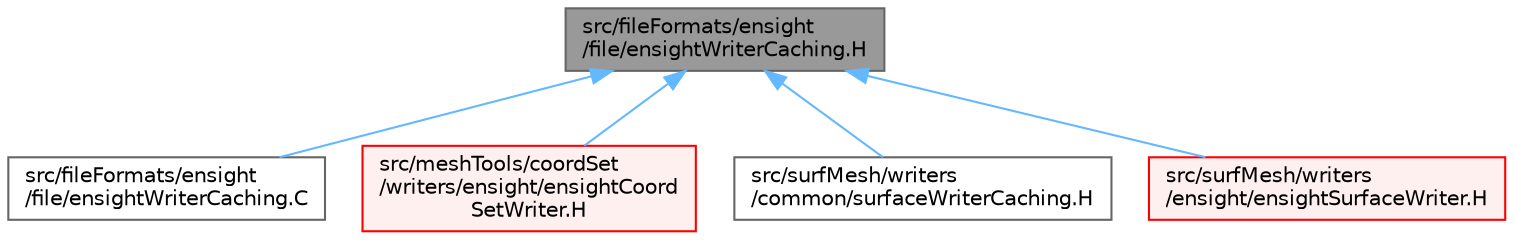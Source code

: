 digraph "src/fileFormats/ensight/file/ensightWriterCaching.H"
{
 // LATEX_PDF_SIZE
  bgcolor="transparent";
  edge [fontname=Helvetica,fontsize=10,labelfontname=Helvetica,labelfontsize=10];
  node [fontname=Helvetica,fontsize=10,shape=box,height=0.2,width=0.4];
  Node1 [id="Node000001",label="src/fileFormats/ensight\l/file/ensightWriterCaching.H",height=0.2,width=0.4,color="gray40", fillcolor="grey60", style="filled", fontcolor="black",tooltip=" "];
  Node1 -> Node2 [id="edge1_Node000001_Node000002",dir="back",color="steelblue1",style="solid",tooltip=" "];
  Node2 [id="Node000002",label="src/fileFormats/ensight\l/file/ensightWriterCaching.C",height=0.2,width=0.4,color="grey40", fillcolor="white", style="filled",URL="$ensightWriterCaching_8C.html",tooltip=" "];
  Node1 -> Node3 [id="edge2_Node000001_Node000003",dir="back",color="steelblue1",style="solid",tooltip=" "];
  Node3 [id="Node000003",label="src/meshTools/coordSet\l/writers/ensight/ensightCoord\lSetWriter.H",height=0.2,width=0.4,color="red", fillcolor="#FFF0F0", style="filled",URL="$ensightCoordSetWriter_8H.html",tooltip=" "];
  Node1 -> Node5 [id="edge3_Node000001_Node000005",dir="back",color="steelblue1",style="solid",tooltip=" "];
  Node5 [id="Node000005",label="src/surfMesh/writers\l/common/surfaceWriterCaching.H",height=0.2,width=0.4,color="grey40", fillcolor="white", style="filled",URL="$surfaceWriterCaching_8H.html",tooltip=" "];
  Node1 -> Node6 [id="edge4_Node000001_Node000006",dir="back",color="steelblue1",style="solid",tooltip=" "];
  Node6 [id="Node000006",label="src/surfMesh/writers\l/ensight/ensightSurfaceWriter.H",height=0.2,width=0.4,color="red", fillcolor="#FFF0F0", style="filled",URL="$ensightSurfaceWriter_8H.html",tooltip=" "];
}
